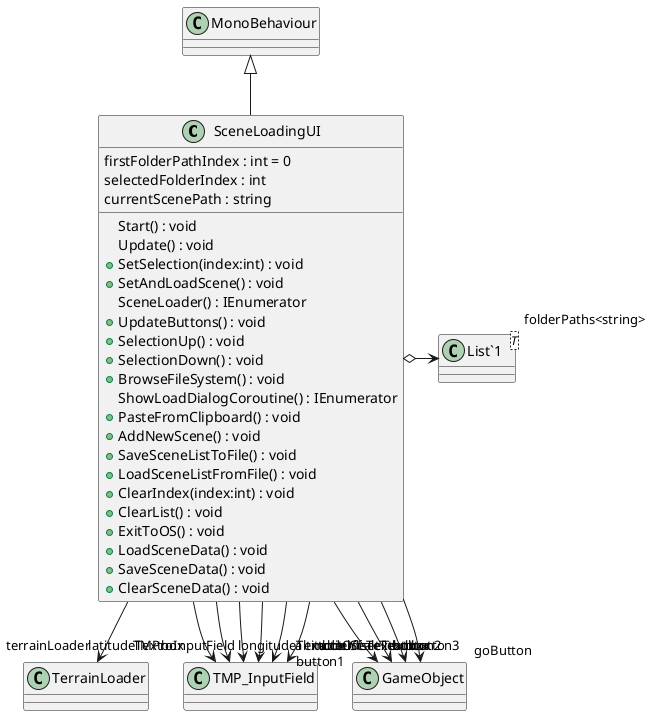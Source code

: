 @startuml
class SceneLoadingUI {
    firstFolderPathIndex : int = 0
    selectedFolderIndex : int
    currentScenePath : string
    Start() : void
    Update() : void
    + SetSelection(index:int) : void
    + SetAndLoadScene() : void
    SceneLoader() : IEnumerator
    + UpdateButtons() : void
    + SelectionUp() : void
    + SelectionDown() : void
    + BrowseFileSystem() : void
    ShowLoadDialogCoroutine() : IEnumerator
    + PasteFromClipboard() : void
    + AddNewScene() : void
    + SaveSceneListToFile() : void
    + LoadSceneListFromFile() : void
    + ClearIndex(index:int) : void
    + ClearList() : void
    + ExitToOS() : void
    + LoadSceneData() : void
    + SaveSceneData() : void
    + ClearSceneData() : void
}
class "List`1"<T> {
}
MonoBehaviour <|-- SceneLoadingUI
SceneLoadingUI o-> "folderPaths<string>" "List`1"
SceneLoadingUI --> "terrainLoader" TerrainLoader
SceneLoadingUI --> "TMProInputField" TMP_InputField
SceneLoadingUI --> "button1" GameObject
SceneLoadingUI --> "button2" GameObject
SceneLoadingUI --> "button3" GameObject
SceneLoadingUI --> "goButton" GameObject
SceneLoadingUI --> "longitudeTextbox" TMP_InputField
SceneLoadingUI --> "latitudeTextbox" TMP_InputField
SceneLoadingUI --> "altitudeTextbox" TMP_InputField
SceneLoadingUI --> "altitudeOffsetTextbox" TMP_InputField
SceneLoadingUI --> "modelScaleTextbox" TMP_InputField
@enduml
